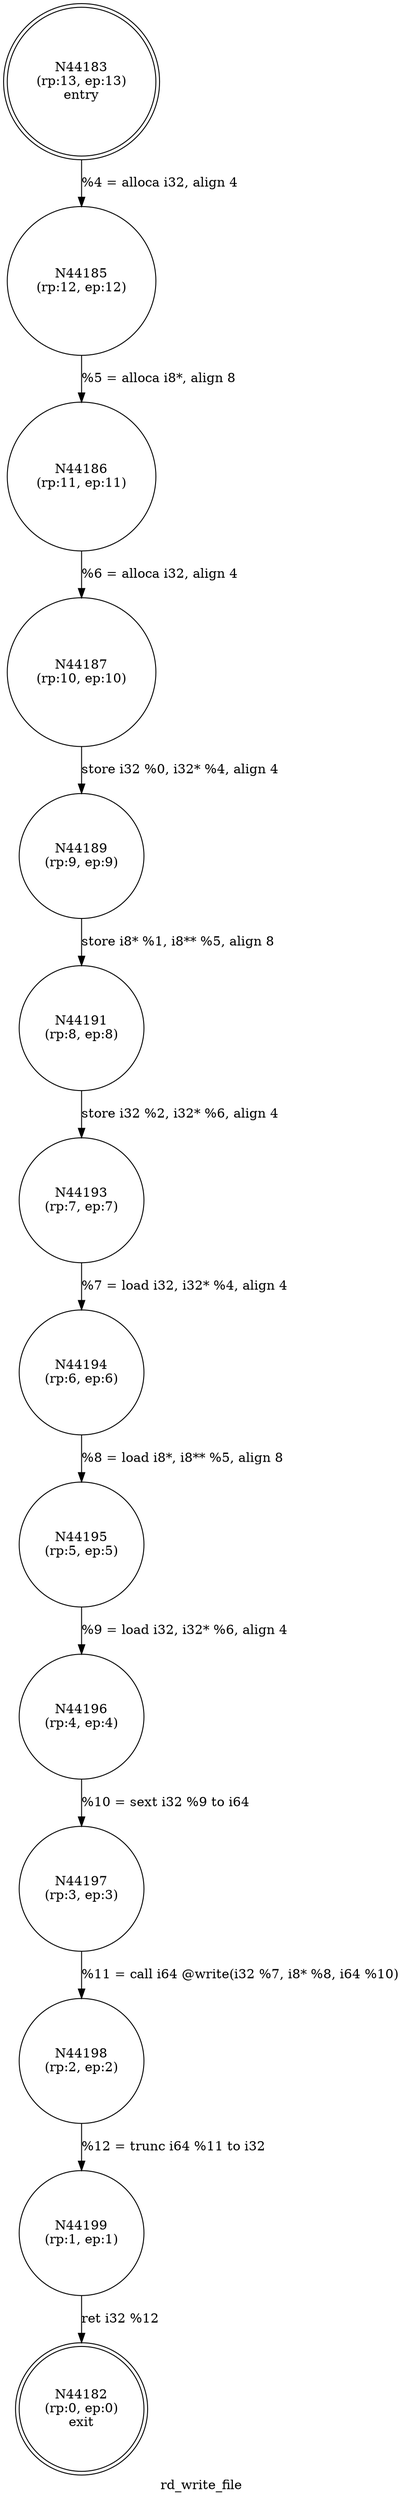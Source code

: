 digraph rd_write_file {
label="rd_write_file"
44182 [label="N44182\n(rp:0, ep:0)\nexit", shape="doublecircle"]
44183 [label="N44183\n(rp:13, ep:13)\nentry", shape="doublecircle"]
44183 -> 44185 [label="%4 = alloca i32, align 4"]
44185 [label="N44185\n(rp:12, ep:12)", shape="circle"]
44185 -> 44186 [label="%5 = alloca i8*, align 8"]
44186 [label="N44186\n(rp:11, ep:11)", shape="circle"]
44186 -> 44187 [label="%6 = alloca i32, align 4"]
44187 [label="N44187\n(rp:10, ep:10)", shape="circle"]
44187 -> 44189 [label="store i32 %0, i32* %4, align 4"]
44189 [label="N44189\n(rp:9, ep:9)", shape="circle"]
44189 -> 44191 [label="store i8* %1, i8** %5, align 8"]
44191 [label="N44191\n(rp:8, ep:8)", shape="circle"]
44191 -> 44193 [label="store i32 %2, i32* %6, align 4"]
44193 [label="N44193\n(rp:7, ep:7)", shape="circle"]
44193 -> 44194 [label="%7 = load i32, i32* %4, align 4"]
44194 [label="N44194\n(rp:6, ep:6)", shape="circle"]
44194 -> 44195 [label="%8 = load i8*, i8** %5, align 8"]
44195 [label="N44195\n(rp:5, ep:5)", shape="circle"]
44195 -> 44196 [label="%9 = load i32, i32* %6, align 4"]
44196 [label="N44196\n(rp:4, ep:4)", shape="circle"]
44196 -> 44197 [label="%10 = sext i32 %9 to i64"]
44197 [label="N44197\n(rp:3, ep:3)", shape="circle"]
44197 -> 44198 [label="%11 = call i64 @write(i32 %7, i8* %8, i64 %10)"]
44198 [label="N44198\n(rp:2, ep:2)", shape="circle"]
44198 -> 44199 [label="%12 = trunc i64 %11 to i32"]
44199 [label="N44199\n(rp:1, ep:1)", shape="circle"]
44199 -> 44182 [label="ret i32 %12"]
}
